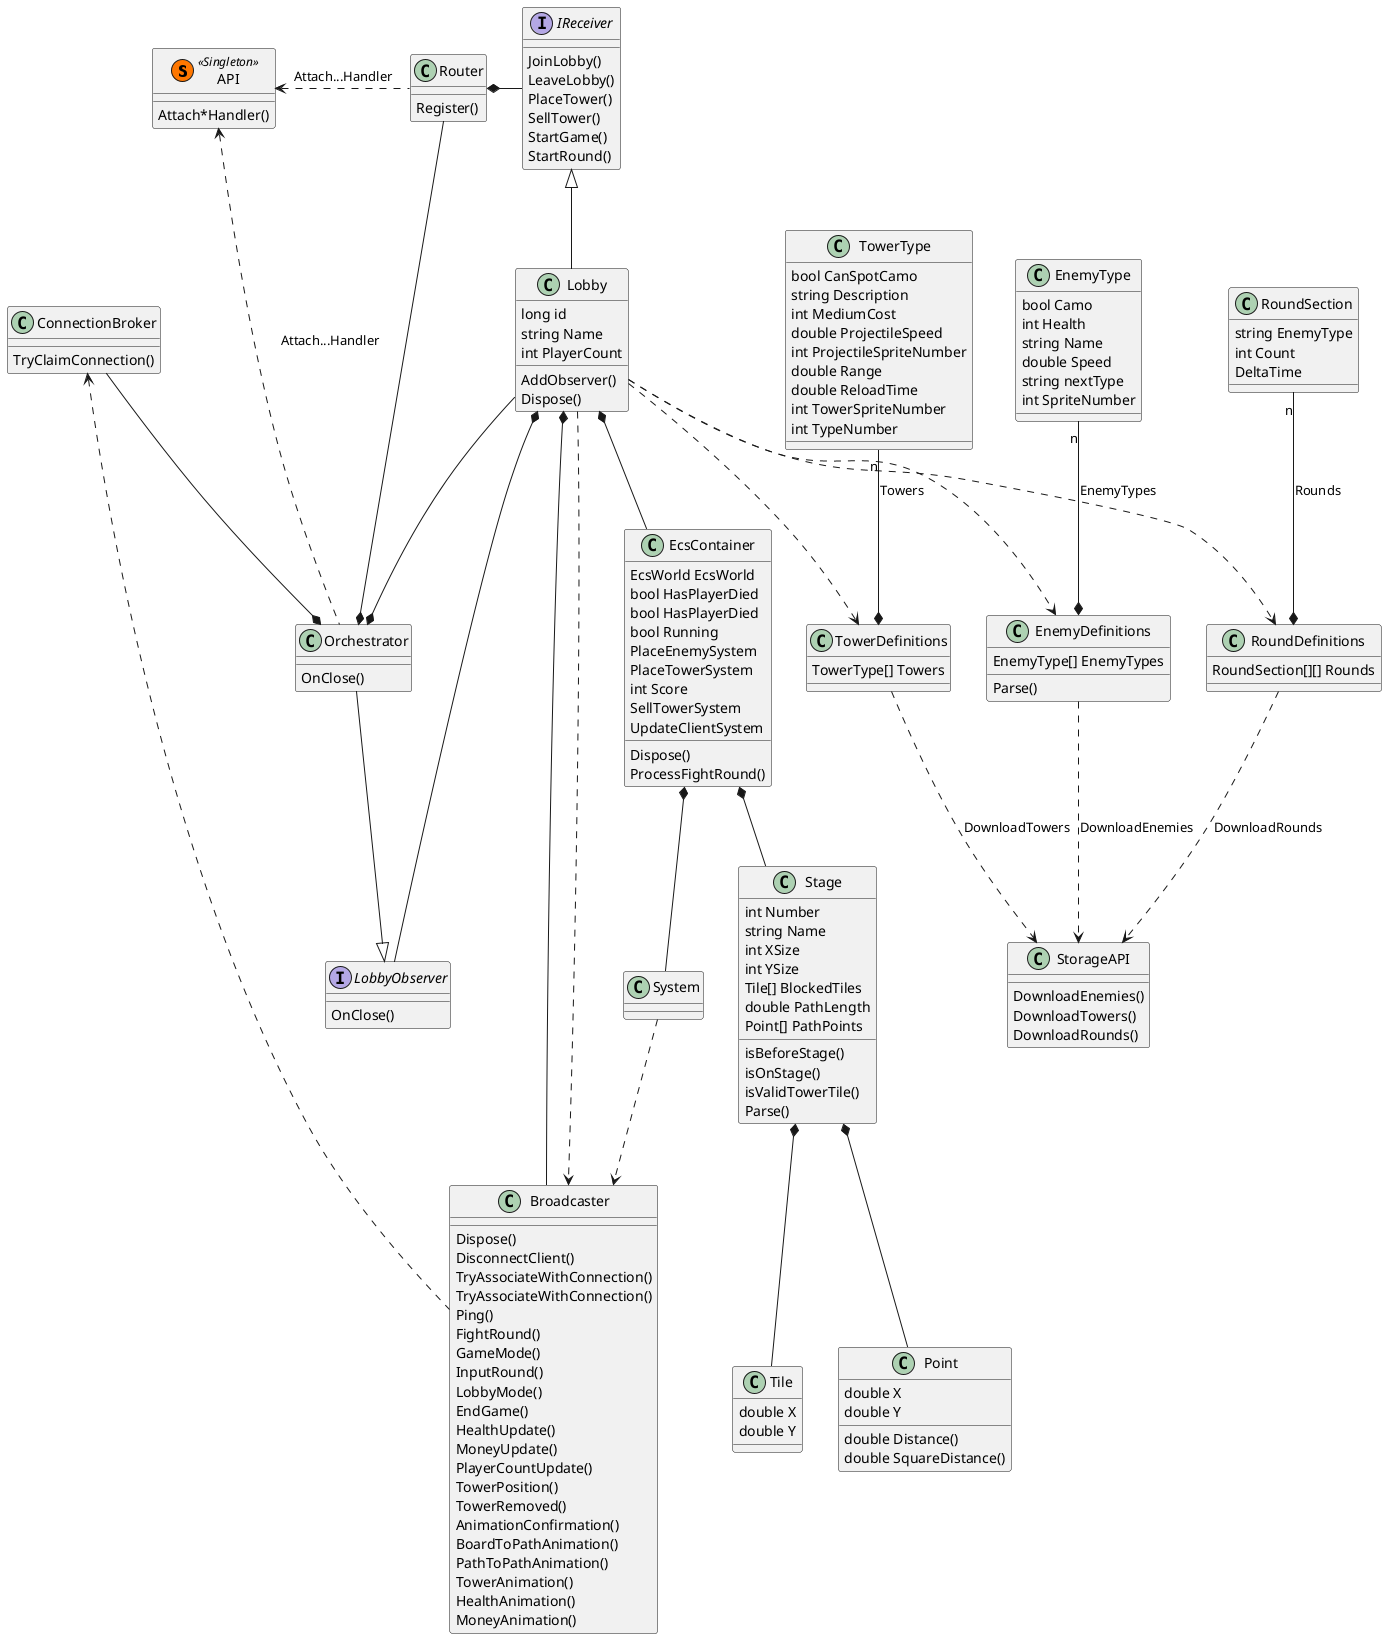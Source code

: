 @startuml
'https://plantuml.com/class-diagram

class API<< (S,#FF7700) Singleton >>{
Attach*Handler()
}

class ConnectionBroker{
TryClaimConnection()
}

class EnemyType {
bool Camo
int Health
string Name
double Speed
string nextType
int SpriteNumber
}

class RoundSection {
string EnemyType
int Count
DeltaTime
}

class EnemyDefinitions{
EnemyType[] EnemyTypes
Parse()
}

class TowerType{
bool CanSpotCamo
string Description
int MediumCost
double ProjectileSpeed
int ProjectileSpriteNumber
double Range
double ReloadTime
int TowerSpriteNumber
int TypeNumber
}

class RoundDefinitions {
RoundSection[][] Rounds
}

class TowerDefinitions{
TowerType[] Towers
}

class StorageAPI{
DownloadEnemies()
DownloadTowers()
DownloadRounds()
}

class Router {
Register()
}

class Orchestrator {
OnClose()
}

interface LobbyObserver{
OnClose()
}

class Lobby{
long id
string Name
int PlayerCount
AddObserver()
Dispose()
}

class EcsContainer{
EcsWorld EcsWorld
bool HasPlayerDied
bool HasPlayerDied
bool Running
PlaceEnemySystem
PlaceTowerSystem
int Score
SellTowerSystem
UpdateClientSystem
Dispose()
ProcessFightRound()
}

class System{

}

class Stage{
int Number
string Name
int XSize
int YSize
Tile[] BlockedTiles
double PathLength
Point[] PathPoints
isBeforeStage()
isOnStage()
isValidTowerTile()
Parse()
}

class Point{
double X
double Y
double Distance()
double SquareDistance()
}

class Tile{
double X
double Y
}

class Broadcaster{
Dispose()
DisconnectClient()
TryAssociateWithConnection()
TryAssociateWithConnection()
Ping()
FightRound()
GameMode()
InputRound()
LobbyMode()
EndGame()
HealthUpdate()
MoneyUpdate()
PlayerCountUpdate()
TowerPosition()
TowerRemoved()
AnimationConfirmation()
BoardToPathAnimation()
PathToPathAnimation()
TowerAnimation()
HealthAnimation()
MoneyAnimation()
}

interface IReceiver{
JoinLobby()
LeaveLobby()
PlaceTower()
SellTower()
StartGame()
StartRound()
}

API <.. Orchestrator: Attach...Handler
API <.right. Router : Attach...Handler


ConnectionBroker <.. Broadcaster
ConnectionBroker --* Orchestrator

IReceiver <|-- Lobby

Router *-right- IReceiver
Router --* Orchestrator

Lobby *-- EcsContainer
Lobby *-- Broadcaster
Lobby --* Orchestrator

EcsContainer *-- Stage

EcsContainer *-- System

EnemyType "n" --* EnemyDefinitions : "EnemyTypes"
RoundSection "n" --* RoundDefinitions : "Rounds"
TowerType "n" --* TowerDefinitions : "Towers"

Lobby ..> TowerDefinitions
Lobby ..> RoundDefinitions
Lobby ..> EnemyDefinitions

Lobby ..> Broadcaster
System ..> Broadcaster

StorageAPI <.up. TowerDefinitions : DownloadTowers
StorageAPI <.up. RoundDefinitions : DownloadRounds
StorageAPI <.up. EnemyDefinitions : DownloadEnemies

Stage *-- Point
Stage *-- Tile

Lobby *-- LobbyObserver
LobbyObserver <|-up- Orchestrator

@enduml